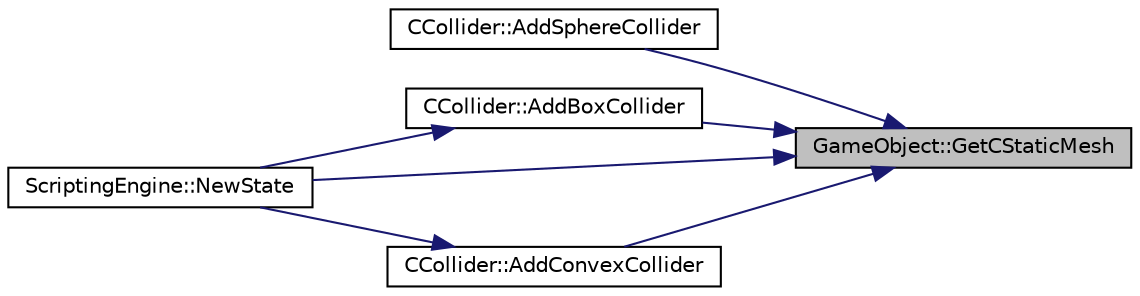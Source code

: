 digraph "GameObject::GetCStaticMesh"
{
 // LATEX_PDF_SIZE
  edge [fontname="Helvetica",fontsize="10",labelfontname="Helvetica",labelfontsize="10"];
  node [fontname="Helvetica",fontsize="10",shape=record];
  rankdir="RL";
  Node111 [label="GameObject::GetCStaticMesh",height=0.2,width=0.4,color="black", fillcolor="grey75", style="filled", fontcolor="black",tooltip=" "];
  Node111 -> Node112 [dir="back",color="midnightblue",fontsize="10",style="solid",fontname="Helvetica"];
  Node112 [label="CCollider::AddSphereCollider",height=0.2,width=0.4,color="black", fillcolor="white", style="filled",URL="$class_c_collider.html#a91128fd433827c827bc5203ee8726566",tooltip=" "];
  Node111 -> Node113 [dir="back",color="midnightblue",fontsize="10",style="solid",fontname="Helvetica"];
  Node113 [label="CCollider::AddBoxCollider",height=0.2,width=0.4,color="black", fillcolor="white", style="filled",URL="$class_c_collider.html#adca8e0e6782b9230cff2473a50c90e7d",tooltip="Creates a box collider around the object. Can either be automatically resized to fit the object,..."];
  Node113 -> Node114 [dir="back",color="midnightblue",fontsize="10",style="solid",fontname="Helvetica"];
  Node114 [label="ScriptingEngine::NewState",height=0.2,width=0.4,color="black", fillcolor="white", style="filled",URL="$class_scripting_engine.html#a125a0c206da8e74b8f6664c4e523606a",tooltip="Sets up the engine with initial processes and variables and exposes engine functionality to lua."];
  Node111 -> Node115 [dir="back",color="midnightblue",fontsize="10",style="solid",fontname="Helvetica"];
  Node115 [label="CCollider::AddConvexCollider",height=0.2,width=0.4,color="black", fillcolor="white", style="filled",URL="$class_c_collider.html#af2a8bc9ee9bb4aba6f7237f029c31ad8",tooltip="Creates a convex/polygon collider around the object. Currently is not working."];
  Node115 -> Node114 [dir="back",color="midnightblue",fontsize="10",style="solid",fontname="Helvetica"];
  Node111 -> Node114 [dir="back",color="midnightblue",fontsize="10",style="solid",fontname="Helvetica"];
}
